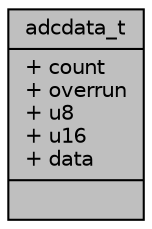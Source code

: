 digraph "adcdata_t"
{
 // INTERACTIVE_SVG=YES
 // LATEX_PDF_SIZE
  edge [fontname="Helvetica",fontsize="10",labelfontname="Helvetica",labelfontsize="10"];
  node [fontname="Helvetica",fontsize="10",shape=record];
  Node1 [label="{adcdata_t\n|+ count\l+ overrun\l+ u8\l+ u16\l+ data\l|}",height=0.2,width=0.4,color="black", fillcolor="grey75", style="filled", fontcolor="black",tooltip=" "];
}
